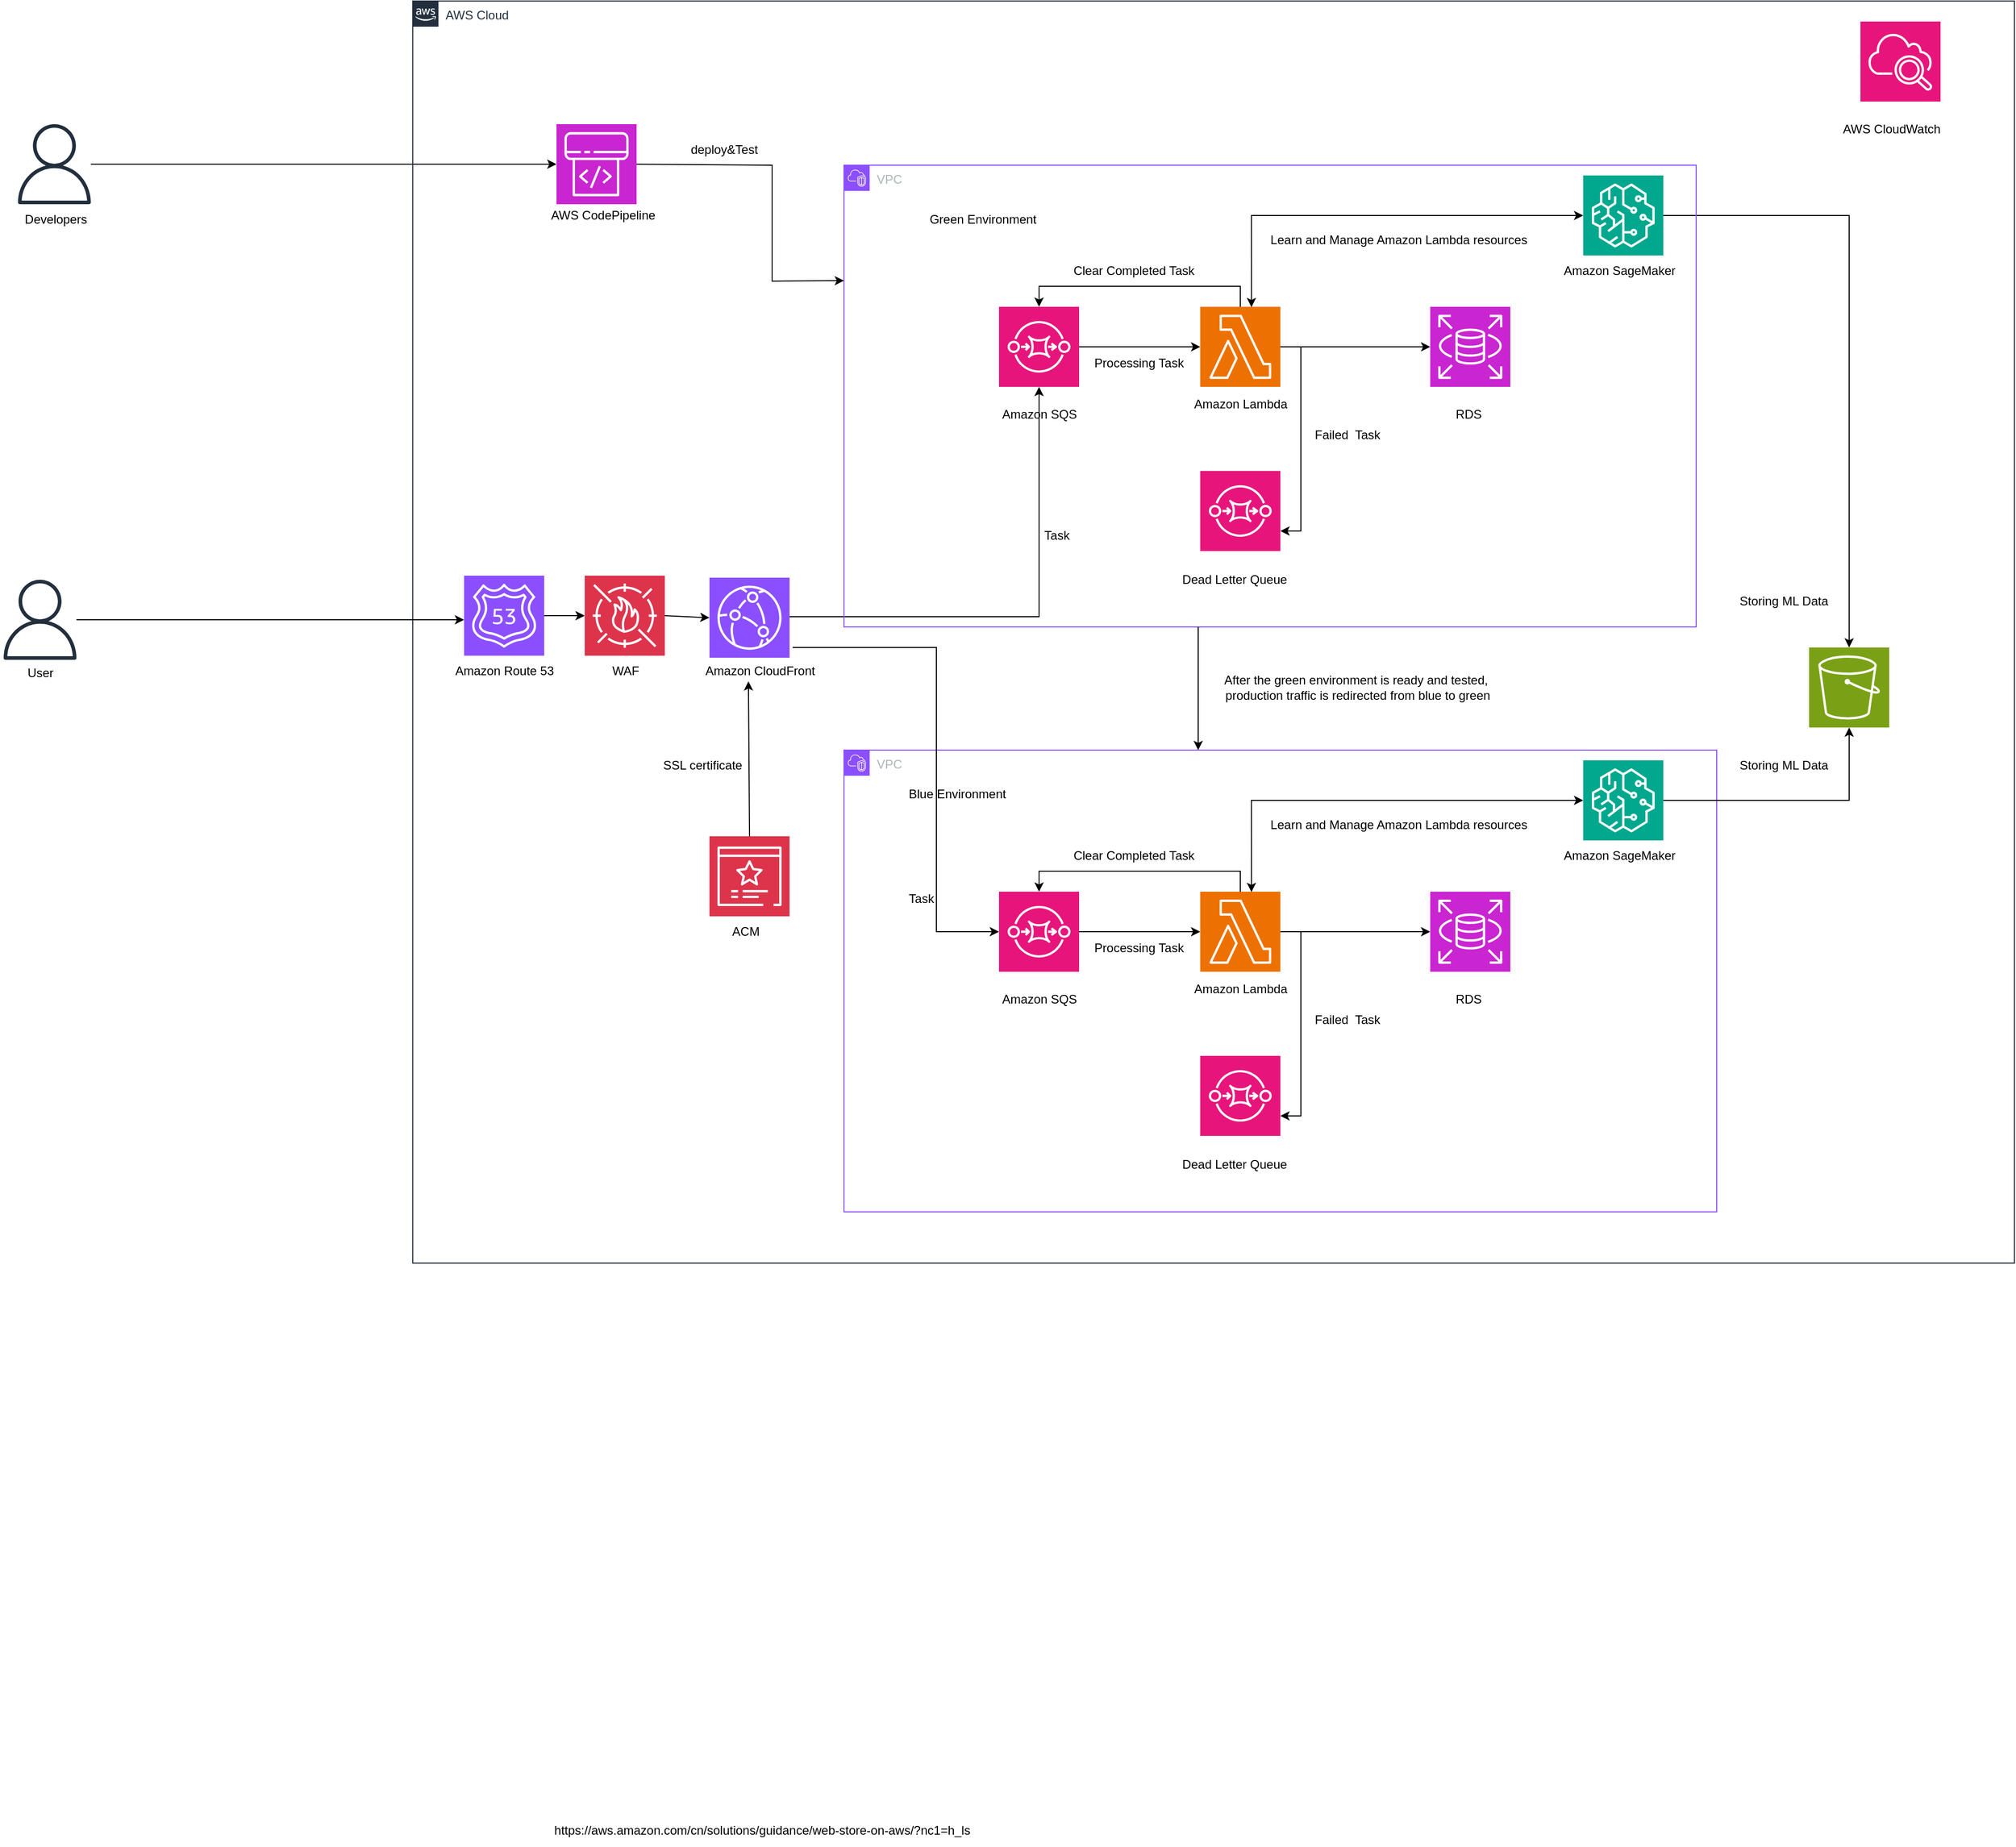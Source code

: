 <mxfile version="24.7.10">
  <diagram name="第 1 页" id="UXfvJMfmKMgnU5nHpCfp">
    <mxGraphModel dx="3255" dy="2701" grid="1" gridSize="10" guides="1" tooltips="1" connect="1" arrows="1" fold="1" page="1" pageScale="1" pageWidth="827" pageHeight="1169" math="0" shadow="0">
      <root>
        <mxCell id="0" />
        <mxCell id="1" parent="0" />
        <mxCell id="FpOADRXaUX0aLAv3G2hR-1" style="edgeStyle=orthogonalEdgeStyle;rounded=0;orthogonalLoop=1;jettySize=auto;html=1;" edge="1" parent="1" source="FpOADRXaUX0aLAv3G2hR-2" target="FpOADRXaUX0aLAv3G2hR-71">
          <mxGeometry relative="1" as="geometry">
            <mxPoint x="200" y="-61" as="targetPoint" />
          </mxGeometry>
        </mxCell>
        <mxCell id="FpOADRXaUX0aLAv3G2hR-2" value="" style="sketch=0;outlineConnect=0;fontColor=#232F3E;gradientColor=none;fillColor=#232F3D;strokeColor=none;dashed=0;verticalLabelPosition=bottom;verticalAlign=top;align=center;html=1;fontSize=12;fontStyle=0;aspect=fixed;pointerEvents=1;shape=mxgraph.aws4.user;" vertex="1" parent="1">
          <mxGeometry x="-438" y="-140" width="78" height="78" as="geometry" />
        </mxCell>
        <mxCell id="FpOADRXaUX0aLAv3G2hR-3" value="Developers" style="text;html=1;align=center;verticalAlign=middle;resizable=0;points=[];autosize=1;strokeColor=none;fillColor=none;" vertex="1" parent="1">
          <mxGeometry x="-438" y="-62" width="80" height="30" as="geometry" />
        </mxCell>
        <mxCell id="FpOADRXaUX0aLAv3G2hR-11" value="AWS Cloud" style="points=[[0,0],[0.25,0],[0.5,0],[0.75,0],[1,0],[1,0.25],[1,0.5],[1,0.75],[1,1],[0.75,1],[0.5,1],[0.25,1],[0,1],[0,0.75],[0,0.5],[0,0.25]];outlineConnect=0;gradientColor=none;html=1;whiteSpace=wrap;fontSize=12;fontStyle=0;container=1;pointerEvents=0;collapsible=0;recursiveResize=0;shape=mxgraph.aws4.group;grIcon=mxgraph.aws4.group_aws_cloud_alt;strokeColor=#232F3E;fillColor=none;verticalAlign=top;align=left;spacingLeft=30;fontColor=#232F3E;dashed=0;" vertex="1" parent="1">
          <mxGeometry x="-50" y="-260" width="1560" height="1230" as="geometry" />
        </mxCell>
        <mxCell id="FpOADRXaUX0aLAv3G2hR-12" value="" style="sketch=0;points=[[0,0,0],[0.25,0,0],[0.5,0,0],[0.75,0,0],[1,0,0],[0,1,0],[0.25,1,0],[0.5,1,0],[0.75,1,0],[1,1,0],[0,0.25,0],[0,0.5,0],[0,0.75,0],[1,0.25,0],[1,0.5,0],[1,0.75,0]];points=[[0,0,0],[0.25,0,0],[0.5,0,0],[0.75,0,0],[1,0,0],[0,1,0],[0.25,1,0],[0.5,1,0],[0.75,1,0],[1,1,0],[0,0.25,0],[0,0.5,0],[0,0.75,0],[1,0.25,0],[1,0.5,0],[1,0.75,0]];outlineConnect=0;fontColor=#232F3E;fillColor=#E7157B;strokeColor=#ffffff;dashed=0;verticalLabelPosition=bottom;verticalAlign=top;align=center;html=1;fontSize=12;fontStyle=0;aspect=fixed;shape=mxgraph.aws4.resourceIcon;resIcon=mxgraph.aws4.cloudwatch_2;" vertex="1" parent="FpOADRXaUX0aLAv3G2hR-11">
          <mxGeometry x="1410" y="20" width="78" height="78" as="geometry" />
        </mxCell>
        <mxCell id="FpOADRXaUX0aLAv3G2hR-14" value="AWS CloudWatch" style="text;html=1;align=center;verticalAlign=middle;resizable=0;points=[];autosize=1;strokeColor=none;fillColor=none;" vertex="1" parent="FpOADRXaUX0aLAv3G2hR-11">
          <mxGeometry x="1380" y="110" width="120" height="30" as="geometry" />
        </mxCell>
        <mxCell id="FpOADRXaUX0aLAv3G2hR-16" value="RDS" style="text;html=1;align=center;verticalAlign=middle;resizable=0;points=[];autosize=1;strokeColor=none;fillColor=none;" vertex="1" parent="FpOADRXaUX0aLAv3G2hR-11">
          <mxGeometry x="1003" y="388" width="50" height="30" as="geometry" />
        </mxCell>
        <mxCell id="FpOADRXaUX0aLAv3G2hR-17" style="edgeStyle=orthogonalEdgeStyle;rounded=0;orthogonalLoop=1;jettySize=auto;html=1;" edge="1" parent="FpOADRXaUX0aLAv3G2hR-11" source="FpOADRXaUX0aLAv3G2hR-18" target="FpOADRXaUX0aLAv3G2hR-19">
          <mxGeometry relative="1" as="geometry" />
        </mxCell>
        <mxCell id="FpOADRXaUX0aLAv3G2hR-18" value="" style="sketch=0;points=[[0,0,0],[0.25,0,0],[0.5,0,0],[0.75,0,0],[1,0,0],[0,1,0],[0.25,1,0],[0.5,1,0],[0.75,1,0],[1,1,0],[0,0.25,0],[0,0.5,0],[0,0.75,0],[1,0.25,0],[1,0.5,0],[1,0.75,0]];outlineConnect=0;fontColor=#232F3E;fillColor=#ED7100;strokeColor=#ffffff;dashed=0;verticalLabelPosition=bottom;verticalAlign=top;align=center;html=1;fontSize=12;fontStyle=0;aspect=fixed;shape=mxgraph.aws4.resourceIcon;resIcon=mxgraph.aws4.lambda;" vertex="1" parent="FpOADRXaUX0aLAv3G2hR-11">
          <mxGeometry x="767" y="298" width="78" height="78" as="geometry" />
        </mxCell>
        <mxCell id="FpOADRXaUX0aLAv3G2hR-19" value="" style="sketch=0;points=[[0,0,0],[0.25,0,0],[0.5,0,0],[0.75,0,0],[1,0,0],[0,1,0],[0.25,1,0],[0.5,1,0],[0.75,1,0],[1,1,0],[0,0.25,0],[0,0.5,0],[0,0.75,0],[1,0.25,0],[1,0.5,0],[1,0.75,0]];outlineConnect=0;fontColor=#232F3E;fillColor=#C925D1;strokeColor=#ffffff;dashed=0;verticalLabelPosition=bottom;verticalAlign=top;align=center;html=1;fontSize=12;fontStyle=0;aspect=fixed;shape=mxgraph.aws4.resourceIcon;resIcon=mxgraph.aws4.rds;" vertex="1" parent="FpOADRXaUX0aLAv3G2hR-11">
          <mxGeometry x="991" y="298" width="78" height="78" as="geometry" />
        </mxCell>
        <mxCell id="FpOADRXaUX0aLAv3G2hR-20" style="edgeStyle=orthogonalEdgeStyle;rounded=0;orthogonalLoop=1;jettySize=auto;html=1;" edge="1" parent="FpOADRXaUX0aLAv3G2hR-11" source="FpOADRXaUX0aLAv3G2hR-21" target="FpOADRXaUX0aLAv3G2hR-18">
          <mxGeometry relative="1" as="geometry" />
        </mxCell>
        <mxCell id="FpOADRXaUX0aLAv3G2hR-21" value="" style="sketch=0;points=[[0,0,0],[0.25,0,0],[0.5,0,0],[0.75,0,0],[1,0,0],[0,1,0],[0.25,1,0],[0.5,1,0],[0.75,1,0],[1,1,0],[0,0.25,0],[0,0.5,0],[0,0.75,0],[1,0.25,0],[1,0.5,0],[1,0.75,0]];outlineConnect=0;fontColor=#232F3E;fillColor=#E7157B;strokeColor=#ffffff;dashed=0;verticalLabelPosition=bottom;verticalAlign=top;align=center;html=1;fontSize=12;fontStyle=0;aspect=fixed;shape=mxgraph.aws4.resourceIcon;resIcon=mxgraph.aws4.sqs;" vertex="1" parent="FpOADRXaUX0aLAv3G2hR-11">
          <mxGeometry x="571" y="298" width="78" height="78" as="geometry" />
        </mxCell>
        <mxCell id="FpOADRXaUX0aLAv3G2hR-22" value="Amazon SQS" style="text;html=1;align=center;verticalAlign=middle;resizable=0;points=[];autosize=1;strokeColor=none;fillColor=none;" vertex="1" parent="FpOADRXaUX0aLAv3G2hR-11">
          <mxGeometry x="560" y="388" width="100" height="30" as="geometry" />
        </mxCell>
        <mxCell id="FpOADRXaUX0aLAv3G2hR-23" value="" style="sketch=0;points=[[0,0,0],[0.25,0,0],[0.5,0,0],[0.75,0,0],[1,0,0],[0,1,0],[0.25,1,0],[0.5,1,0],[0.75,1,0],[1,1,0],[0,0.25,0],[0,0.5,0],[0,0.75,0],[1,0.25,0],[1,0.5,0],[1,0.75,0]];outlineConnect=0;fontColor=#232F3E;fillColor=#E7157B;strokeColor=#ffffff;dashed=0;verticalLabelPosition=bottom;verticalAlign=top;align=center;html=1;fontSize=12;fontStyle=0;aspect=fixed;shape=mxgraph.aws4.resourceIcon;resIcon=mxgraph.aws4.sqs;" vertex="1" parent="FpOADRXaUX0aLAv3G2hR-11">
          <mxGeometry x="767" y="458" width="78" height="78" as="geometry" />
        </mxCell>
        <mxCell id="FpOADRXaUX0aLAv3G2hR-24" value="Amazon L&lt;span style=&quot;background-color: initial;&quot;&gt;ambda&lt;/span&gt;" style="text;html=1;align=center;verticalAlign=middle;resizable=0;points=[];autosize=1;strokeColor=none;fillColor=none;" vertex="1" parent="FpOADRXaUX0aLAv3G2hR-11">
          <mxGeometry x="751" y="378" width="110" height="30" as="geometry" />
        </mxCell>
        <mxCell id="FpOADRXaUX0aLAv3G2hR-25" value="Dead Letter Queue" style="text;html=1;align=center;verticalAlign=middle;resizable=0;points=[];autosize=1;strokeColor=none;fillColor=none;" vertex="1" parent="FpOADRXaUX0aLAv3G2hR-11">
          <mxGeometry x="735" y="549" width="130" height="30" as="geometry" />
        </mxCell>
        <mxCell id="FpOADRXaUX0aLAv3G2hR-26" value="Processing Task" style="text;html=1;align=center;verticalAlign=middle;resizable=0;points=[];autosize=1;strokeColor=none;fillColor=none;" vertex="1" parent="FpOADRXaUX0aLAv3G2hR-11">
          <mxGeometry x="652" y="338" width="110" height="30" as="geometry" />
        </mxCell>
        <mxCell id="FpOADRXaUX0aLAv3G2hR-27" value="F&lt;span style=&quot;background-color: initial;&quot;&gt;ailed&amp;nbsp; Task&lt;/span&gt;" style="text;html=1;align=center;verticalAlign=middle;resizable=0;points=[];autosize=1;strokeColor=none;fillColor=none;" vertex="1" parent="FpOADRXaUX0aLAv3G2hR-11">
          <mxGeometry x="865" y="408" width="90" height="30" as="geometry" />
        </mxCell>
        <mxCell id="FpOADRXaUX0aLAv3G2hR-28" value="Clear Completed Task" style="text;html=1;align=center;verticalAlign=middle;resizable=0;points=[];autosize=1;strokeColor=none;fillColor=none;" vertex="1" parent="FpOADRXaUX0aLAv3G2hR-11">
          <mxGeometry x="632" y="248" width="140" height="30" as="geometry" />
        </mxCell>
        <mxCell id="FpOADRXaUX0aLAv3G2hR-29" value="Amazon SageMaker" style="text;html=1;align=center;verticalAlign=middle;resizable=0;points=[];autosize=1;strokeColor=none;fillColor=none;" vertex="1" parent="FpOADRXaUX0aLAv3G2hR-11">
          <mxGeometry x="1110" y="248" width="130" height="30" as="geometry" />
        </mxCell>
        <mxCell id="FpOADRXaUX0aLAv3G2hR-30" value="Learn and Manage Amazon Lambda resources" style="text;html=1;align=center;verticalAlign=middle;resizable=0;points=[];autosize=1;strokeColor=none;fillColor=none;" vertex="1" parent="FpOADRXaUX0aLAv3G2hR-11">
          <mxGeometry x="825" y="218" width="270" height="30" as="geometry" />
        </mxCell>
        <mxCell id="FpOADRXaUX0aLAv3G2hR-31" style="edgeStyle=orthogonalEdgeStyle;rounded=0;orthogonalLoop=1;jettySize=auto;html=1;entryX=1;entryY=0.75;entryDx=0;entryDy=0;entryPerimeter=0;" edge="1" parent="FpOADRXaUX0aLAv3G2hR-11" source="FpOADRXaUX0aLAv3G2hR-18" target="FpOADRXaUX0aLAv3G2hR-23">
          <mxGeometry relative="1" as="geometry">
            <Array as="points">
              <mxPoint x="865" y="337" />
              <mxPoint x="865" y="516" />
            </Array>
          </mxGeometry>
        </mxCell>
        <mxCell id="FpOADRXaUX0aLAv3G2hR-32" style="edgeStyle=orthogonalEdgeStyle;rounded=0;orthogonalLoop=1;jettySize=auto;html=1;entryX=0.5;entryY=0;entryDx=0;entryDy=0;entryPerimeter=0;" edge="1" parent="FpOADRXaUX0aLAv3G2hR-11" source="FpOADRXaUX0aLAv3G2hR-18" target="FpOADRXaUX0aLAv3G2hR-21">
          <mxGeometry relative="1" as="geometry">
            <Array as="points">
              <mxPoint x="806" y="278" />
              <mxPoint x="610" y="278" />
            </Array>
          </mxGeometry>
        </mxCell>
        <mxCell id="FpOADRXaUX0aLAv3G2hR-33" style="edgeStyle=orthogonalEdgeStyle;rounded=0;orthogonalLoop=1;jettySize=auto;html=1;entryX=0.639;entryY=0.004;entryDx=0;entryDy=0;entryPerimeter=0;startArrow=classic;startFill=1;" edge="1" parent="FpOADRXaUX0aLAv3G2hR-11" source="FpOADRXaUX0aLAv3G2hR-35" target="FpOADRXaUX0aLAv3G2hR-18">
          <mxGeometry relative="1" as="geometry" />
        </mxCell>
        <mxCell id="FpOADRXaUX0aLAv3G2hR-34" style="edgeStyle=orthogonalEdgeStyle;rounded=0;orthogonalLoop=1;jettySize=auto;html=1;" edge="1" parent="FpOADRXaUX0aLAv3G2hR-11" source="FpOADRXaUX0aLAv3G2hR-35" target="FpOADRXaUX0aLAv3G2hR-68">
          <mxGeometry relative="1" as="geometry" />
        </mxCell>
        <mxCell id="FpOADRXaUX0aLAv3G2hR-35" value="" style="sketch=0;points=[[0,0,0],[0.25,0,0],[0.5,0,0],[0.75,0,0],[1,0,0],[0,1,0],[0.25,1,0],[0.5,1,0],[0.75,1,0],[1,1,0],[0,0.25,0],[0,0.5,0],[0,0.75,0],[1,0.25,0],[1,0.5,0],[1,0.75,0]];outlineConnect=0;fontColor=#232F3E;fillColor=#01A88D;strokeColor=#ffffff;dashed=0;verticalLabelPosition=bottom;verticalAlign=top;align=center;html=1;fontSize=12;fontStyle=0;aspect=fixed;shape=mxgraph.aws4.resourceIcon;resIcon=mxgraph.aws4.sagemaker;" vertex="1" parent="FpOADRXaUX0aLAv3G2hR-11">
          <mxGeometry x="1140" y="170" width="78" height="78" as="geometry" />
        </mxCell>
        <mxCell id="FpOADRXaUX0aLAv3G2hR-37" value="VPC" style="points=[[0,0],[0.25,0],[0.5,0],[0.75,0],[1,0],[1,0.25],[1,0.5],[1,0.75],[1,1],[0.75,1],[0.5,1],[0.25,1],[0,1],[0,0.75],[0,0.5],[0,0.25]];outlineConnect=0;gradientColor=none;html=1;whiteSpace=wrap;fontSize=12;fontStyle=0;container=1;pointerEvents=0;collapsible=0;recursiveResize=0;shape=mxgraph.aws4.group;grIcon=mxgraph.aws4.group_vpc2;strokeColor=#8C4FFF;fillColor=none;verticalAlign=top;align=left;spacingLeft=30;fontColor=#AAB7B8;dashed=0;" vertex="1" parent="FpOADRXaUX0aLAv3G2hR-11">
          <mxGeometry x="420" y="730" width="850" height="450" as="geometry" />
        </mxCell>
        <mxCell id="FpOADRXaUX0aLAv3G2hR-38" value="Blue Environment" style="text;html=1;align=center;verticalAlign=middle;resizable=0;points=[];autosize=1;strokeColor=none;fillColor=none;" vertex="1" parent="FpOADRXaUX0aLAv3G2hR-37">
          <mxGeometry x="50" y="28" width="120" height="30" as="geometry" />
        </mxCell>
        <mxCell id="FpOADRXaUX0aLAv3G2hR-39" value="Task" style="text;html=1;align=center;verticalAlign=middle;resizable=0;points=[];autosize=1;strokeColor=none;fillColor=none;" vertex="1" parent="FpOADRXaUX0aLAv3G2hR-37">
          <mxGeometry x="50" y="130" width="50" height="30" as="geometry" />
        </mxCell>
        <mxCell id="FpOADRXaUX0aLAv3G2hR-40" value="RDS" style="text;html=1;align=center;verticalAlign=middle;resizable=0;points=[];autosize=1;strokeColor=none;fillColor=none;" vertex="1" parent="FpOADRXaUX0aLAv3G2hR-11">
          <mxGeometry x="1003" y="958" width="50" height="30" as="geometry" />
        </mxCell>
        <mxCell id="FpOADRXaUX0aLAv3G2hR-41" style="edgeStyle=orthogonalEdgeStyle;rounded=0;orthogonalLoop=1;jettySize=auto;html=1;" edge="1" parent="FpOADRXaUX0aLAv3G2hR-11" source="FpOADRXaUX0aLAv3G2hR-42" target="FpOADRXaUX0aLAv3G2hR-43">
          <mxGeometry relative="1" as="geometry" />
        </mxCell>
        <mxCell id="FpOADRXaUX0aLAv3G2hR-42" value="" style="sketch=0;points=[[0,0,0],[0.25,0,0],[0.5,0,0],[0.75,0,0],[1,0,0],[0,1,0],[0.25,1,0],[0.5,1,0],[0.75,1,0],[1,1,0],[0,0.25,0],[0,0.5,0],[0,0.75,0],[1,0.25,0],[1,0.5,0],[1,0.75,0]];outlineConnect=0;fontColor=#232F3E;fillColor=#ED7100;strokeColor=#ffffff;dashed=0;verticalLabelPosition=bottom;verticalAlign=top;align=center;html=1;fontSize=12;fontStyle=0;aspect=fixed;shape=mxgraph.aws4.resourceIcon;resIcon=mxgraph.aws4.lambda;" vertex="1" parent="FpOADRXaUX0aLAv3G2hR-11">
          <mxGeometry x="767" y="868" width="78" height="78" as="geometry" />
        </mxCell>
        <mxCell id="FpOADRXaUX0aLAv3G2hR-43" value="" style="sketch=0;points=[[0,0,0],[0.25,0,0],[0.5,0,0],[0.75,0,0],[1,0,0],[0,1,0],[0.25,1,0],[0.5,1,0],[0.75,1,0],[1,1,0],[0,0.25,0],[0,0.5,0],[0,0.75,0],[1,0.25,0],[1,0.5,0],[1,0.75,0]];outlineConnect=0;fontColor=#232F3E;fillColor=#C925D1;strokeColor=#ffffff;dashed=0;verticalLabelPosition=bottom;verticalAlign=top;align=center;html=1;fontSize=12;fontStyle=0;aspect=fixed;shape=mxgraph.aws4.resourceIcon;resIcon=mxgraph.aws4.rds;" vertex="1" parent="FpOADRXaUX0aLAv3G2hR-11">
          <mxGeometry x="991" y="868" width="78" height="78" as="geometry" />
        </mxCell>
        <mxCell id="FpOADRXaUX0aLAv3G2hR-44" style="edgeStyle=orthogonalEdgeStyle;rounded=0;orthogonalLoop=1;jettySize=auto;html=1;" edge="1" parent="FpOADRXaUX0aLAv3G2hR-11" source="FpOADRXaUX0aLAv3G2hR-45" target="FpOADRXaUX0aLAv3G2hR-42">
          <mxGeometry relative="1" as="geometry" />
        </mxCell>
        <mxCell id="FpOADRXaUX0aLAv3G2hR-45" value="" style="sketch=0;points=[[0,0,0],[0.25,0,0],[0.5,0,0],[0.75,0,0],[1,0,0],[0,1,0],[0.25,1,0],[0.5,1,0],[0.75,1,0],[1,1,0],[0,0.25,0],[0,0.5,0],[0,0.75,0],[1,0.25,0],[1,0.5,0],[1,0.75,0]];outlineConnect=0;fontColor=#232F3E;fillColor=#E7157B;strokeColor=#ffffff;dashed=0;verticalLabelPosition=bottom;verticalAlign=top;align=center;html=1;fontSize=12;fontStyle=0;aspect=fixed;shape=mxgraph.aws4.resourceIcon;resIcon=mxgraph.aws4.sqs;" vertex="1" parent="FpOADRXaUX0aLAv3G2hR-11">
          <mxGeometry x="571" y="868" width="78" height="78" as="geometry" />
        </mxCell>
        <mxCell id="FpOADRXaUX0aLAv3G2hR-46" value="Amazon SQS" style="text;html=1;align=center;verticalAlign=middle;resizable=0;points=[];autosize=1;strokeColor=none;fillColor=none;" vertex="1" parent="FpOADRXaUX0aLAv3G2hR-11">
          <mxGeometry x="560" y="958" width="100" height="30" as="geometry" />
        </mxCell>
        <mxCell id="FpOADRXaUX0aLAv3G2hR-47" value="" style="sketch=0;points=[[0,0,0],[0.25,0,0],[0.5,0,0],[0.75,0,0],[1,0,0],[0,1,0],[0.25,1,0],[0.5,1,0],[0.75,1,0],[1,1,0],[0,0.25,0],[0,0.5,0],[0,0.75,0],[1,0.25,0],[1,0.5,0],[1,0.75,0]];outlineConnect=0;fontColor=#232F3E;fillColor=#E7157B;strokeColor=#ffffff;dashed=0;verticalLabelPosition=bottom;verticalAlign=top;align=center;html=1;fontSize=12;fontStyle=0;aspect=fixed;shape=mxgraph.aws4.resourceIcon;resIcon=mxgraph.aws4.sqs;" vertex="1" parent="FpOADRXaUX0aLAv3G2hR-11">
          <mxGeometry x="767" y="1028" width="78" height="78" as="geometry" />
        </mxCell>
        <mxCell id="FpOADRXaUX0aLAv3G2hR-48" value="Amazon L&lt;span style=&quot;background-color: initial;&quot;&gt;ambda&lt;/span&gt;" style="text;html=1;align=center;verticalAlign=middle;resizable=0;points=[];autosize=1;strokeColor=none;fillColor=none;" vertex="1" parent="FpOADRXaUX0aLAv3G2hR-11">
          <mxGeometry x="751" y="948" width="110" height="30" as="geometry" />
        </mxCell>
        <mxCell id="FpOADRXaUX0aLAv3G2hR-49" value="Dead Letter Queue" style="text;html=1;align=center;verticalAlign=middle;resizable=0;points=[];autosize=1;strokeColor=none;fillColor=none;" vertex="1" parent="FpOADRXaUX0aLAv3G2hR-11">
          <mxGeometry x="735" y="1119" width="130" height="30" as="geometry" />
        </mxCell>
        <mxCell id="FpOADRXaUX0aLAv3G2hR-50" value="Processing Task" style="text;html=1;align=center;verticalAlign=middle;resizable=0;points=[];autosize=1;strokeColor=none;fillColor=none;" vertex="1" parent="FpOADRXaUX0aLAv3G2hR-11">
          <mxGeometry x="652" y="908" width="110" height="30" as="geometry" />
        </mxCell>
        <mxCell id="FpOADRXaUX0aLAv3G2hR-51" value="F&lt;span style=&quot;background-color: initial;&quot;&gt;ailed&amp;nbsp; Task&lt;/span&gt;" style="text;html=1;align=center;verticalAlign=middle;resizable=0;points=[];autosize=1;strokeColor=none;fillColor=none;" vertex="1" parent="FpOADRXaUX0aLAv3G2hR-11">
          <mxGeometry x="865" y="978" width="90" height="30" as="geometry" />
        </mxCell>
        <mxCell id="FpOADRXaUX0aLAv3G2hR-52" value="Clear Completed Task" style="text;html=1;align=center;verticalAlign=middle;resizable=0;points=[];autosize=1;strokeColor=none;fillColor=none;" vertex="1" parent="FpOADRXaUX0aLAv3G2hR-11">
          <mxGeometry x="632" y="818" width="140" height="30" as="geometry" />
        </mxCell>
        <mxCell id="FpOADRXaUX0aLAv3G2hR-53" value="Amazon SageMaker" style="text;html=1;align=center;verticalAlign=middle;resizable=0;points=[];autosize=1;strokeColor=none;fillColor=none;" vertex="1" parent="FpOADRXaUX0aLAv3G2hR-11">
          <mxGeometry x="1110" y="818" width="130" height="30" as="geometry" />
        </mxCell>
        <mxCell id="FpOADRXaUX0aLAv3G2hR-54" value="Learn and Manage Amazon Lambda resources" style="text;html=1;align=center;verticalAlign=middle;resizable=0;points=[];autosize=1;strokeColor=none;fillColor=none;" vertex="1" parent="FpOADRXaUX0aLAv3G2hR-11">
          <mxGeometry x="825" y="788" width="270" height="30" as="geometry" />
        </mxCell>
        <mxCell id="FpOADRXaUX0aLAv3G2hR-55" style="edgeStyle=orthogonalEdgeStyle;rounded=0;orthogonalLoop=1;jettySize=auto;html=1;entryX=1;entryY=0.75;entryDx=0;entryDy=0;entryPerimeter=0;" edge="1" parent="FpOADRXaUX0aLAv3G2hR-11" source="FpOADRXaUX0aLAv3G2hR-42" target="FpOADRXaUX0aLAv3G2hR-47">
          <mxGeometry relative="1" as="geometry">
            <Array as="points">
              <mxPoint x="865" y="907" />
              <mxPoint x="865" y="1086" />
            </Array>
          </mxGeometry>
        </mxCell>
        <mxCell id="FpOADRXaUX0aLAv3G2hR-56" style="edgeStyle=orthogonalEdgeStyle;rounded=0;orthogonalLoop=1;jettySize=auto;html=1;entryX=0.5;entryY=0;entryDx=0;entryDy=0;entryPerimeter=0;" edge="1" parent="FpOADRXaUX0aLAv3G2hR-11" source="FpOADRXaUX0aLAv3G2hR-42" target="FpOADRXaUX0aLAv3G2hR-45">
          <mxGeometry relative="1" as="geometry">
            <Array as="points">
              <mxPoint x="806" y="848" />
              <mxPoint x="610" y="848" />
            </Array>
          </mxGeometry>
        </mxCell>
        <mxCell id="FpOADRXaUX0aLAv3G2hR-57" style="edgeStyle=orthogonalEdgeStyle;rounded=0;orthogonalLoop=1;jettySize=auto;html=1;entryX=0.639;entryY=0.004;entryDx=0;entryDy=0;entryPerimeter=0;startArrow=classic;startFill=1;" edge="1" parent="FpOADRXaUX0aLAv3G2hR-11" source="FpOADRXaUX0aLAv3G2hR-59" target="FpOADRXaUX0aLAv3G2hR-42">
          <mxGeometry relative="1" as="geometry" />
        </mxCell>
        <mxCell id="FpOADRXaUX0aLAv3G2hR-58" style="edgeStyle=orthogonalEdgeStyle;rounded=0;orthogonalLoop=1;jettySize=auto;html=1;" edge="1" parent="FpOADRXaUX0aLAv3G2hR-11" source="FpOADRXaUX0aLAv3G2hR-59" target="FpOADRXaUX0aLAv3G2hR-68">
          <mxGeometry relative="1" as="geometry" />
        </mxCell>
        <mxCell id="FpOADRXaUX0aLAv3G2hR-59" value="" style="sketch=0;points=[[0,0,0],[0.25,0,0],[0.5,0,0],[0.75,0,0],[1,0,0],[0,1,0],[0.25,1,0],[0.5,1,0],[0.75,1,0],[1,1,0],[0,0.25,0],[0,0.5,0],[0,0.75,0],[1,0.25,0],[1,0.5,0],[1,0.75,0]];outlineConnect=0;fontColor=#232F3E;fillColor=#01A88D;strokeColor=#ffffff;dashed=0;verticalLabelPosition=bottom;verticalAlign=top;align=center;html=1;fontSize=12;fontStyle=0;aspect=fixed;shape=mxgraph.aws4.resourceIcon;resIcon=mxgraph.aws4.sagemaker;" vertex="1" parent="FpOADRXaUX0aLAv3G2hR-11">
          <mxGeometry x="1140" y="740" width="78" height="78" as="geometry" />
        </mxCell>
        <mxCell id="FpOADRXaUX0aLAv3G2hR-64" value="Amazon CloudFront" style="text;html=1;align=center;verticalAlign=middle;resizable=0;points=[];autosize=1;strokeColor=none;fillColor=none;" vertex="1" parent="FpOADRXaUX0aLAv3G2hR-11">
          <mxGeometry x="273" y="638" width="130" height="30" as="geometry" />
        </mxCell>
        <mxCell id="FpOADRXaUX0aLAv3G2hR-66" value="WAF" style="text;html=1;align=center;verticalAlign=middle;resizable=0;points=[];autosize=1;strokeColor=none;fillColor=none;" vertex="1" parent="FpOADRXaUX0aLAv3G2hR-11">
          <mxGeometry x="181.5" y="638" width="50" height="30" as="geometry" />
        </mxCell>
        <mxCell id="FpOADRXaUX0aLAv3G2hR-68" value="" style="sketch=0;points=[[0,0,0],[0.25,0,0],[0.5,0,0],[0.75,0,0],[1,0,0],[0,1,0],[0.25,1,0],[0.5,1,0],[0.75,1,0],[1,1,0],[0,0.25,0],[0,0.5,0],[0,0.75,0],[1,0.25,0],[1,0.5,0],[1,0.75,0]];outlineConnect=0;fontColor=#232F3E;fillColor=#7AA116;strokeColor=#ffffff;dashed=0;verticalLabelPosition=bottom;verticalAlign=top;align=center;html=1;fontSize=12;fontStyle=0;aspect=fixed;shape=mxgraph.aws4.resourceIcon;resIcon=mxgraph.aws4.s3;" vertex="1" parent="FpOADRXaUX0aLAv3G2hR-11">
          <mxGeometry x="1360" y="630" width="78" height="78" as="geometry" />
        </mxCell>
        <mxCell id="FpOADRXaUX0aLAv3G2hR-69" value="Storing ML Data" style="text;html=1;align=center;verticalAlign=middle;resizable=0;points=[];autosize=1;strokeColor=none;fillColor=none;" vertex="1" parent="FpOADRXaUX0aLAv3G2hR-11">
          <mxGeometry x="1280" y="570" width="110" height="30" as="geometry" />
        </mxCell>
        <mxCell id="FpOADRXaUX0aLAv3G2hR-70" value="Storing ML Data" style="text;html=1;align=center;verticalAlign=middle;resizable=0;points=[];autosize=1;strokeColor=none;fillColor=none;" vertex="1" parent="FpOADRXaUX0aLAv3G2hR-11">
          <mxGeometry x="1280" y="730" width="110" height="30" as="geometry" />
        </mxCell>
        <mxCell id="FpOADRXaUX0aLAv3G2hR-71" value="" style="sketch=0;points=[[0,0,0],[0.25,0,0],[0.5,0,0],[0.75,0,0],[1,0,0],[0,1,0],[0.25,1,0],[0.5,1,0],[0.75,1,0],[1,1,0],[0,0.25,0],[0,0.5,0],[0,0.75,0],[1,0.25,0],[1,0.5,0],[1,0.75,0]];outlineConnect=0;fontColor=#232F3E;fillColor=#C925D1;strokeColor=#ffffff;dashed=0;verticalLabelPosition=bottom;verticalAlign=top;align=center;html=1;fontSize=12;fontStyle=0;aspect=fixed;shape=mxgraph.aws4.resourceIcon;resIcon=mxgraph.aws4.codepipeline;" vertex="1" parent="FpOADRXaUX0aLAv3G2hR-11">
          <mxGeometry x="140" y="120" width="78" height="78" as="geometry" />
        </mxCell>
        <mxCell id="FpOADRXaUX0aLAv3G2hR-72" style="edgeStyle=orthogonalEdgeStyle;rounded=0;orthogonalLoop=1;jettySize=auto;html=1;exitX=1;exitY=0.5;exitDx=0;exitDy=0;exitPerimeter=0;" edge="1" parent="FpOADRXaUX0aLAv3G2hR-11" source="FpOADRXaUX0aLAv3G2hR-85" target="FpOADRXaUX0aLAv3G2hR-21">
          <mxGeometry relative="1" as="geometry">
            <Array as="points">
              <mxPoint x="340" y="601" />
              <mxPoint x="610" y="600" />
            </Array>
            <mxPoint x="339.5" y="603" as="sourcePoint" />
          </mxGeometry>
        </mxCell>
        <mxCell id="FpOADRXaUX0aLAv3G2hR-74" value="After the green environment is ready and tested,&amp;nbsp;&lt;div&gt;production traffic is redirected from blue to green&lt;/div&gt;" style="text;html=1;align=center;verticalAlign=middle;resizable=0;points=[];autosize=1;strokeColor=none;fillColor=none;" vertex="1" parent="FpOADRXaUX0aLAv3G2hR-11">
          <mxGeometry x="780" y="649" width="280" height="40" as="geometry" />
        </mxCell>
        <mxCell id="FpOADRXaUX0aLAv3G2hR-75" value="VPC" style="points=[[0,0],[0.25,0],[0.5,0],[0.75,0],[1,0],[1,0.25],[1,0.5],[1,0.75],[1,1],[0.75,1],[0.5,1],[0.25,1],[0,1],[0,0.75],[0,0.5],[0,0.25]];outlineConnect=0;gradientColor=none;html=1;whiteSpace=wrap;fontSize=12;fontStyle=0;container=1;pointerEvents=0;collapsible=0;recursiveResize=0;shape=mxgraph.aws4.group;grIcon=mxgraph.aws4.group_vpc2;strokeColor=#8C4FFF;fillColor=none;verticalAlign=top;align=left;spacingLeft=30;fontColor=#AAB7B8;dashed=0;" vertex="1" parent="FpOADRXaUX0aLAv3G2hR-11">
          <mxGeometry x="420" y="160" width="830" height="450" as="geometry" />
        </mxCell>
        <mxCell id="FpOADRXaUX0aLAv3G2hR-101" value="Task" style="text;html=1;align=center;verticalAlign=middle;resizable=0;points=[];autosize=1;strokeColor=none;fillColor=none;" vertex="1" parent="FpOADRXaUX0aLAv3G2hR-75">
          <mxGeometry x="182" y="346" width="50" height="30" as="geometry" />
        </mxCell>
        <mxCell id="FpOADRXaUX0aLAv3G2hR-15" value="Green Environment" style="text;html=1;align=center;verticalAlign=middle;resizable=0;points=[];autosize=1;strokeColor=none;fillColor=none;" vertex="1" parent="FpOADRXaUX0aLAv3G2hR-75">
          <mxGeometry x="70" y="38" width="130" height="30" as="geometry" />
        </mxCell>
        <mxCell id="FpOADRXaUX0aLAv3G2hR-76" style="edgeStyle=orthogonalEdgeStyle;rounded=0;orthogonalLoop=1;jettySize=auto;html=1;" edge="1" parent="FpOADRXaUX0aLAv3G2hR-11" source="FpOADRXaUX0aLAv3G2hR-75" target="FpOADRXaUX0aLAv3G2hR-37">
          <mxGeometry relative="1" as="geometry">
            <Array as="points">
              <mxPoint x="765" y="700" />
              <mxPoint x="765" y="700" />
            </Array>
          </mxGeometry>
        </mxCell>
        <mxCell id="FpOADRXaUX0aLAv3G2hR-73" value="AWS CodePipeline" style="text;html=1;align=center;verticalAlign=middle;resizable=0;points=[];autosize=1;strokeColor=none;fillColor=none;" vertex="1" parent="FpOADRXaUX0aLAv3G2hR-11">
          <mxGeometry x="120" y="194" width="130" height="30" as="geometry" />
        </mxCell>
        <mxCell id="FpOADRXaUX0aLAv3G2hR-84" value="" style="sketch=0;points=[[0,0,0],[0.25,0,0],[0.5,0,0],[0.75,0,0],[1,0,0],[0,1,0],[0.25,1,0],[0.5,1,0],[0.75,1,0],[1,1,0],[0,0.25,0],[0,0.5,0],[0,0.75,0],[1,0.25,0],[1,0.5,0],[1,0.75,0]];outlineConnect=0;fontColor=#232F3E;fillColor=#8C4FFF;strokeColor=#ffffff;dashed=0;verticalLabelPosition=bottom;verticalAlign=top;align=center;html=1;fontSize=12;fontStyle=0;aspect=fixed;shape=mxgraph.aws4.resourceIcon;resIcon=mxgraph.aws4.route_53;" vertex="1" parent="FpOADRXaUX0aLAv3G2hR-11">
          <mxGeometry x="50" y="560" width="78" height="78" as="geometry" />
        </mxCell>
        <mxCell id="FpOADRXaUX0aLAv3G2hR-86" value="" style="sketch=0;points=[[0,0,0],[0.25,0,0],[0.5,0,0],[0.75,0,0],[1,0,0],[0,1,0],[0.25,1,0],[0.5,1,0],[0.75,1,0],[1,1,0],[0,0.25,0],[0,0.5,0],[0,0.75,0],[1,0.25,0],[1,0.5,0],[1,0.75,0]];outlineConnect=0;fontColor=#232F3E;fillColor=#DD344C;strokeColor=#ffffff;dashed=0;verticalLabelPosition=bottom;verticalAlign=top;align=center;html=1;fontSize=12;fontStyle=0;aspect=fixed;shape=mxgraph.aws4.resourceIcon;resIcon=mxgraph.aws4.waf;" vertex="1" parent="FpOADRXaUX0aLAv3G2hR-11">
          <mxGeometry x="167.5" y="560" width="78" height="78" as="geometry" />
        </mxCell>
        <mxCell id="FpOADRXaUX0aLAv3G2hR-36" value="Amazon Route 53" style="text;html=1;align=center;verticalAlign=middle;resizable=0;points=[];autosize=1;strokeColor=none;fillColor=none;" vertex="1" parent="FpOADRXaUX0aLAv3G2hR-11">
          <mxGeometry x="29" y="638" width="120" height="30" as="geometry" />
        </mxCell>
        <mxCell id="FpOADRXaUX0aLAv3G2hR-85" value="" style="sketch=0;points=[[0,0,0],[0.25,0,0],[0.5,0,0],[0.75,0,0],[1,0,0],[0,1,0],[0.25,1,0],[0.5,1,0],[0.75,1,0],[1,1,0],[0,0.25,0],[0,0.5,0],[0,0.75,0],[1,0.25,0],[1,0.5,0],[1,0.75,0]];outlineConnect=0;fontColor=#232F3E;fillColor=#8C4FFF;strokeColor=#ffffff;dashed=0;verticalLabelPosition=bottom;verticalAlign=top;align=center;html=1;fontSize=12;fontStyle=0;aspect=fixed;shape=mxgraph.aws4.resourceIcon;resIcon=mxgraph.aws4.cloudfront;" vertex="1" parent="FpOADRXaUX0aLAv3G2hR-11">
          <mxGeometry x="289" y="562" width="78" height="78" as="geometry" />
        </mxCell>
        <mxCell id="FpOADRXaUX0aLAv3G2hR-92" value="" style="endArrow=classic;html=1;rounded=0;exitX=1;exitY=0.5;exitDx=0;exitDy=0;exitPerimeter=0;entryX=0;entryY=0.5;entryDx=0;entryDy=0;entryPerimeter=0;" edge="1" parent="FpOADRXaUX0aLAv3G2hR-11" source="FpOADRXaUX0aLAv3G2hR-84" target="FpOADRXaUX0aLAv3G2hR-86">
          <mxGeometry width="50" height="50" relative="1" as="geometry">
            <mxPoint x="550" y="600" as="sourcePoint" />
            <mxPoint x="600" y="550" as="targetPoint" />
          </mxGeometry>
        </mxCell>
        <mxCell id="FpOADRXaUX0aLAv3G2hR-93" value="" style="endArrow=classic;html=1;rounded=0;exitX=1;exitY=0.5;exitDx=0;exitDy=0;exitPerimeter=0;entryX=0;entryY=0.5;entryDx=0;entryDy=0;entryPerimeter=0;" edge="1" parent="FpOADRXaUX0aLAv3G2hR-11" source="FpOADRXaUX0aLAv3G2hR-86" target="FpOADRXaUX0aLAv3G2hR-85">
          <mxGeometry width="50" height="50" relative="1" as="geometry">
            <mxPoint x="550" y="600" as="sourcePoint" />
            <mxPoint x="600" y="550" as="targetPoint" />
          </mxGeometry>
        </mxCell>
        <mxCell id="FpOADRXaUX0aLAv3G2hR-94" value="" style="endArrow=classic;html=1;rounded=0;entryX=0;entryY=0.5;entryDx=0;entryDy=0;entryPerimeter=0;" edge="1" parent="FpOADRXaUX0aLAv3G2hR-11" target="FpOADRXaUX0aLAv3G2hR-45">
          <mxGeometry width="50" height="50" relative="1" as="geometry">
            <mxPoint x="370" y="630" as="sourcePoint" />
            <mxPoint x="600" y="550" as="targetPoint" />
            <Array as="points">
              <mxPoint x="510" y="630" />
              <mxPoint x="510" y="907" />
            </Array>
          </mxGeometry>
        </mxCell>
        <mxCell id="FpOADRXaUX0aLAv3G2hR-95" value="" style="sketch=0;points=[[0,0,0],[0.25,0,0],[0.5,0,0],[0.75,0,0],[1,0,0],[0,1,0],[0.25,1,0],[0.5,1,0],[0.75,1,0],[1,1,0],[0,0.25,0],[0,0.5,0],[0,0.75,0],[1,0.25,0],[1,0.5,0],[1,0.75,0]];outlineConnect=0;fontColor=#232F3E;fillColor=#DD344C;strokeColor=#ffffff;dashed=0;verticalLabelPosition=bottom;verticalAlign=top;align=center;html=1;fontSize=12;fontStyle=0;aspect=fixed;shape=mxgraph.aws4.resourceIcon;resIcon=mxgraph.aws4.certificate_manager_3;" vertex="1" parent="FpOADRXaUX0aLAv3G2hR-11">
          <mxGeometry x="289" y="814" width="78" height="78" as="geometry" />
        </mxCell>
        <mxCell id="FpOADRXaUX0aLAv3G2hR-96" value="ACM" style="text;html=1;align=center;verticalAlign=middle;resizable=0;points=[];autosize=1;strokeColor=none;fillColor=none;" vertex="1" parent="FpOADRXaUX0aLAv3G2hR-11">
          <mxGeometry x="299" y="892" width="50" height="30" as="geometry" />
        </mxCell>
        <mxCell id="FpOADRXaUX0aLAv3G2hR-97" value="" style="endArrow=classic;html=1;rounded=0;exitX=0.5;exitY=0;exitDx=0;exitDy=0;exitPerimeter=0;entryX=0.415;entryY=0.833;entryDx=0;entryDy=0;entryPerimeter=0;" edge="1" parent="FpOADRXaUX0aLAv3G2hR-11" source="FpOADRXaUX0aLAv3G2hR-95" target="FpOADRXaUX0aLAv3G2hR-64">
          <mxGeometry width="50" height="50" relative="1" as="geometry">
            <mxPoint x="550" y="600" as="sourcePoint" />
            <mxPoint x="600" y="550" as="targetPoint" />
          </mxGeometry>
        </mxCell>
        <mxCell id="FpOADRXaUX0aLAv3G2hR-98" value="SSL certificate" style="text;html=1;align=center;verticalAlign=middle;resizable=0;points=[];autosize=1;strokeColor=none;fillColor=none;" vertex="1" parent="FpOADRXaUX0aLAv3G2hR-11">
          <mxGeometry x="231.5" y="730" width="100" height="30" as="geometry" />
        </mxCell>
        <mxCell id="FpOADRXaUX0aLAv3G2hR-99" value="" style="endArrow=classic;html=1;rounded=0;exitX=1;exitY=0.5;exitDx=0;exitDy=0;exitPerimeter=0;entryX=0;entryY=0.25;entryDx=0;entryDy=0;" edge="1" parent="FpOADRXaUX0aLAv3G2hR-11" source="FpOADRXaUX0aLAv3G2hR-71" target="FpOADRXaUX0aLAv3G2hR-75">
          <mxGeometry width="50" height="50" relative="1" as="geometry">
            <mxPoint x="550" y="600" as="sourcePoint" />
            <mxPoint x="600" y="550" as="targetPoint" />
            <Array as="points">
              <mxPoint x="350" y="160" />
              <mxPoint x="350" y="273" />
            </Array>
          </mxGeometry>
        </mxCell>
        <mxCell id="FpOADRXaUX0aLAv3G2hR-100" value="deploy&amp;amp;Test" style="text;html=1;align=center;verticalAlign=middle;resizable=0;points=[];autosize=1;strokeColor=none;fillColor=none;" vertex="1" parent="FpOADRXaUX0aLAv3G2hR-11">
          <mxGeometry x="258" y="130" width="90" height="30" as="geometry" />
        </mxCell>
        <mxCell id="FpOADRXaUX0aLAv3G2hR-78" value="" style="sketch=0;outlineConnect=0;fontColor=#232F3E;gradientColor=none;fillColor=#232F3D;strokeColor=none;dashed=0;verticalLabelPosition=bottom;verticalAlign=top;align=center;html=1;fontSize=12;fontStyle=0;aspect=fixed;pointerEvents=1;shape=mxgraph.aws4.user;" vertex="1" parent="1">
          <mxGeometry x="-452" y="304" width="78" height="78" as="geometry" />
        </mxCell>
        <mxCell id="FpOADRXaUX0aLAv3G2hR-79" value="User" style="text;html=1;align=center;verticalAlign=middle;resizable=0;points=[];autosize=1;strokeColor=none;fillColor=none;" vertex="1" parent="1">
          <mxGeometry x="-438" y="380" width="50" height="30" as="geometry" />
        </mxCell>
        <mxCell id="FpOADRXaUX0aLAv3G2hR-80" value="https://aws.amazon.com/cn/solutions/guidance/web-store-on-aws/?nc1=h_ls" style="text;html=1;align=center;verticalAlign=middle;resizable=0;points=[];autosize=1;strokeColor=none;fillColor=none;" vertex="1" parent="1">
          <mxGeometry x="75" y="1508" width="430" height="30" as="geometry" />
        </mxCell>
        <mxCell id="FpOADRXaUX0aLAv3G2hR-89" value="" style="endArrow=classic;html=1;rounded=0;" edge="1" parent="1" source="FpOADRXaUX0aLAv3G2hR-78">
          <mxGeometry width="50" height="50" relative="1" as="geometry">
            <mxPoint x="500" y="440" as="sourcePoint" />
            <mxPoint y="343" as="targetPoint" />
          </mxGeometry>
        </mxCell>
      </root>
    </mxGraphModel>
  </diagram>
</mxfile>

